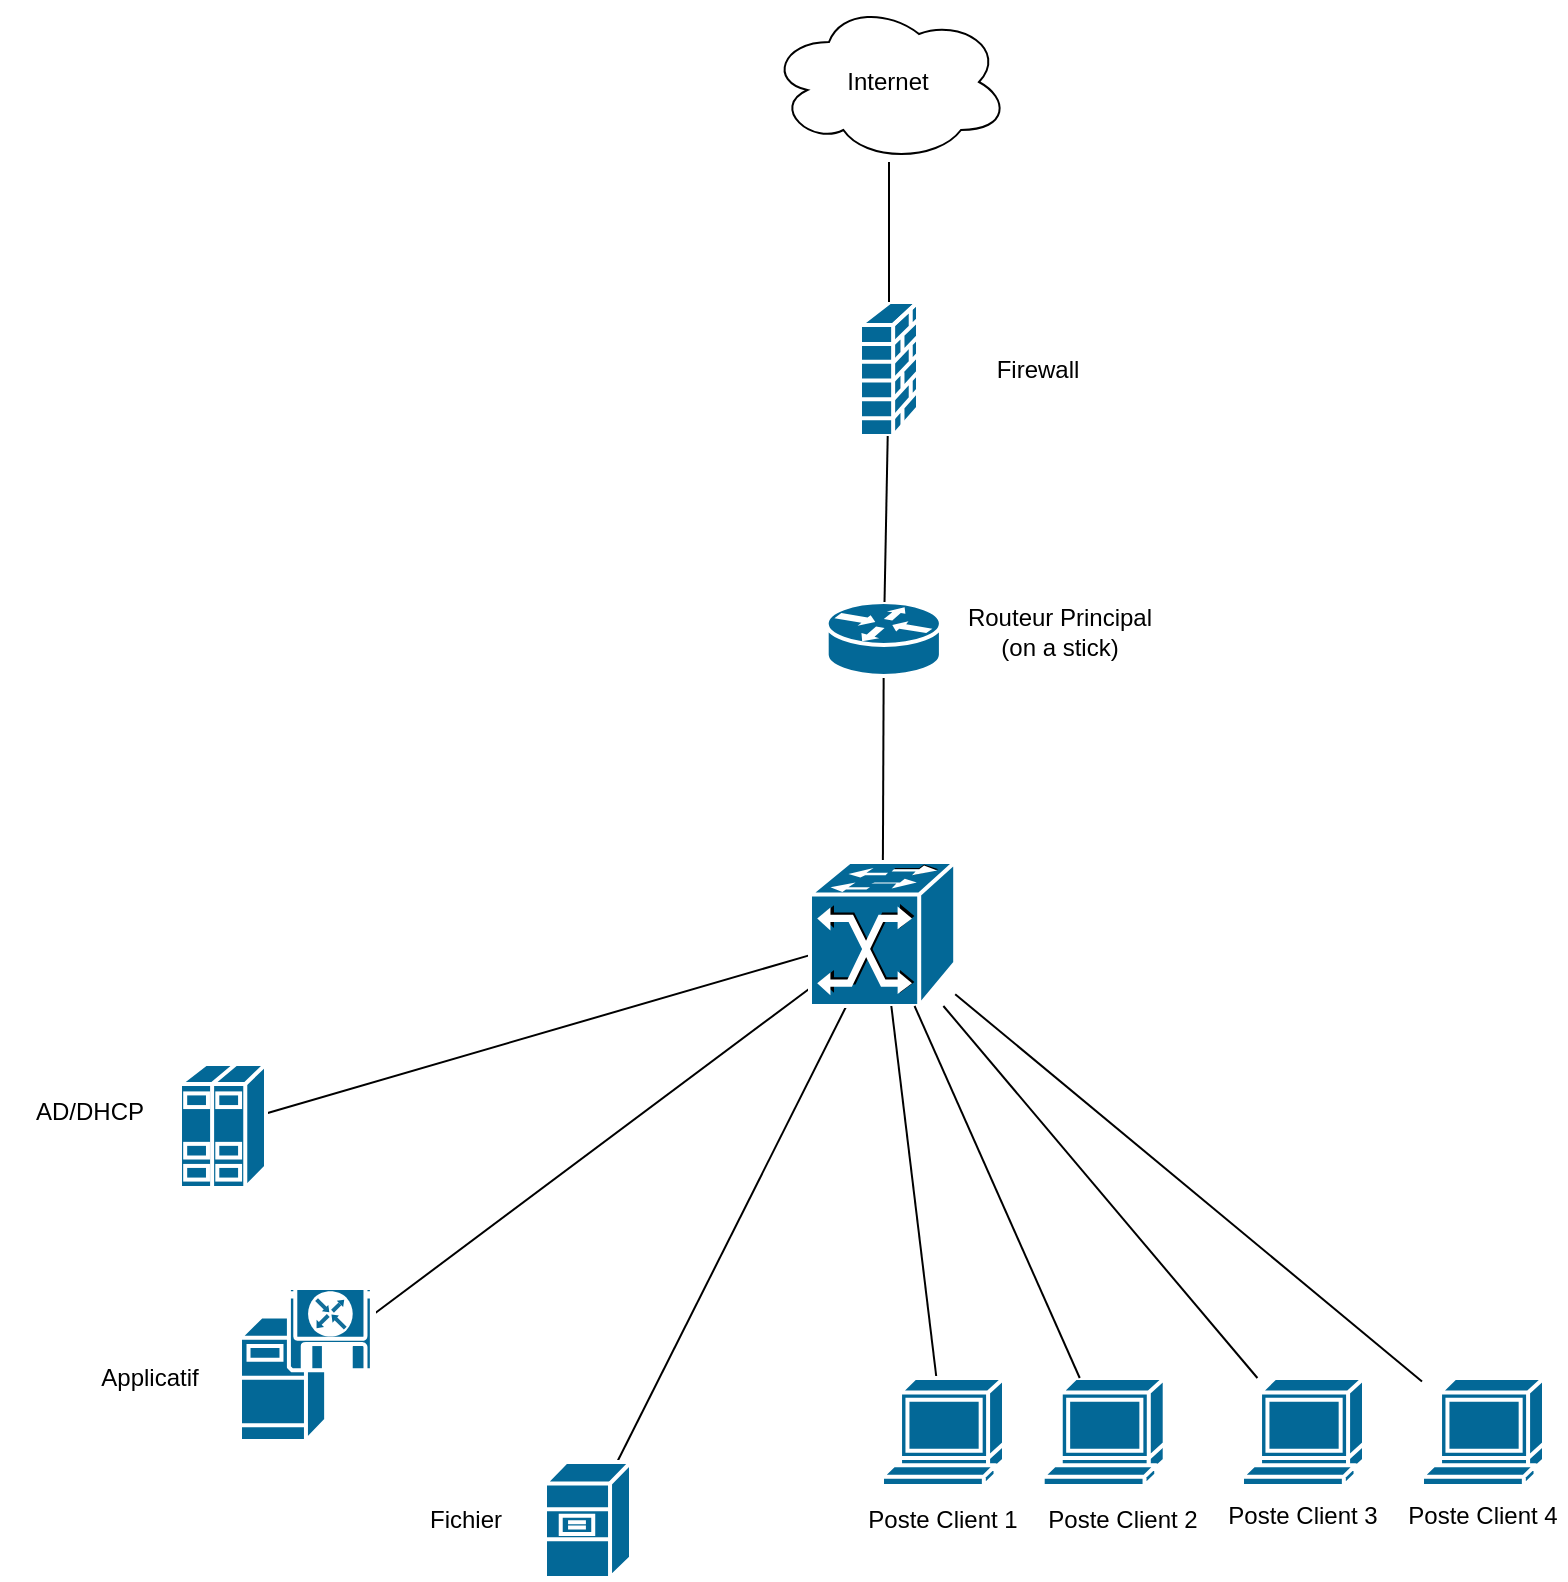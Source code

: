<mxfile version="24.4.9" type="device">
  <diagram name="Page-1" id="756pEB9OGKHFzSsXCOM7">
    <mxGraphModel dx="989" dy="539" grid="1" gridSize="10" guides="1" tooltips="1" connect="1" arrows="1" fold="1" page="1" pageScale="1" pageWidth="850" pageHeight="1100" math="0" shadow="0">
      <root>
        <mxCell id="0" />
        <mxCell id="1" parent="0" />
        <mxCell id="6dxMbciyXuF5wA4XckZO-15" value="AD/DHCP" style="text;html=1;align=center;verticalAlign=middle;whiteSpace=wrap;rounded=0;" vertex="1" parent="1">
          <mxGeometry x="20" y="580" width="90" height="30" as="geometry" />
        </mxCell>
        <mxCell id="6dxMbciyXuF5wA4XckZO-17" value="Fichier" style="text;html=1;align=center;verticalAlign=middle;whiteSpace=wrap;rounded=0;" vertex="1" parent="1">
          <mxGeometry x="220.0" y="784" width="65.5" height="30" as="geometry" />
        </mxCell>
        <mxCell id="6dxMbciyXuF5wA4XckZO-19" value="Applicatif" style="text;html=1;align=center;verticalAlign=middle;whiteSpace=wrap;rounded=0;" vertex="1" parent="1">
          <mxGeometry x="60" y="712.5" width="70" height="30" as="geometry" />
        </mxCell>
        <mxCell id="6dxMbciyXuF5wA4XckZO-23" value="Firewall" style="text;html=1;align=center;verticalAlign=middle;whiteSpace=wrap;rounded=0;" vertex="1" parent="1">
          <mxGeometry x="490.45" y="208.5" width="98.3" height="30" as="geometry" />
        </mxCell>
        <mxCell id="6dxMbciyXuF5wA4XckZO-24" value="" style="endArrow=none;html=1;rounded=0;" edge="1" parent="1" source="6dxMbciyXuF5wA4XckZO-36" target="6dxMbciyXuF5wA4XckZO-34">
          <mxGeometry width="50" height="50" relative="1" as="geometry">
            <mxPoint x="573.756" y="590" as="sourcePoint" />
            <mxPoint x="556.928" y="490" as="targetPoint" />
          </mxGeometry>
        </mxCell>
        <mxCell id="6dxMbciyXuF5wA4XckZO-26" value="" style="endArrow=none;html=1;rounded=0;" edge="1" parent="1" source="6dxMbciyXuF5wA4XckZO-40" target="6dxMbciyXuF5wA4XckZO-34">
          <mxGeometry width="50" height="50" relative="1" as="geometry">
            <mxPoint x="259.6" y="562.408" as="sourcePoint" />
            <mxPoint x="305" y="515.25" as="targetPoint" />
          </mxGeometry>
        </mxCell>
        <mxCell id="6dxMbciyXuF5wA4XckZO-27" value="" style="endArrow=none;html=1;rounded=0;" edge="1" parent="1" source="6dxMbciyXuF5wA4XckZO-37" target="6dxMbciyXuF5wA4XckZO-34">
          <mxGeometry width="50" height="50" relative="1" as="geometry">
            <mxPoint x="348.3" y="590" as="sourcePoint" />
            <mxPoint x="320.936" y="532" as="targetPoint" />
          </mxGeometry>
        </mxCell>
        <mxCell id="6dxMbciyXuF5wA4XckZO-31" value="" style="endArrow=none;html=1;rounded=0;" edge="1" parent="1" source="6dxMbciyXuF5wA4XckZO-34" target="6dxMbciyXuF5wA4XckZO-32">
          <mxGeometry width="50" height="50" relative="1" as="geometry">
            <mxPoint x="527.385" y="430" as="sourcePoint" />
            <mxPoint x="478.067" y="369.6" as="targetPoint" />
          </mxGeometry>
        </mxCell>
        <mxCell id="6dxMbciyXuF5wA4XckZO-32" value="" style="shape=mxgraph.cisco.routers.router;sketch=0;html=1;pointerEvents=1;dashed=0;fillColor=#036897;strokeColor=#ffffff;strokeWidth=2;verticalLabelPosition=bottom;verticalAlign=top;align=center;outlineConnect=0;" vertex="1" parent="1">
          <mxGeometry x="433.35" y="340" width="57.1" height="37" as="geometry" />
        </mxCell>
        <mxCell id="6dxMbciyXuF5wA4XckZO-34" value="" style="shape=mxgraph.cisco.switches.atm_fast_gigabit_etherswitch;sketch=0;html=1;pointerEvents=1;dashed=0;fillColor=#036897;strokeColor=#ffffff;strokeWidth=2;verticalLabelPosition=bottom;verticalAlign=top;align=center;outlineConnect=0;" vertex="1" parent="1">
          <mxGeometry x="425" y="470" width="72.6" height="72" as="geometry" />
        </mxCell>
        <mxCell id="6dxMbciyXuF5wA4XckZO-37" value="" style="shape=mxgraph.cisco.servers.software_based_server;sketch=0;html=1;pointerEvents=1;dashed=0;fillColor=#036897;strokeColor=#ffffff;strokeWidth=2;verticalLabelPosition=bottom;verticalAlign=top;align=center;outlineConnect=0;" vertex="1" parent="1">
          <mxGeometry x="140.0" y="682.5" width="67" height="77" as="geometry" />
        </mxCell>
        <mxCell id="6dxMbciyXuF5wA4XckZO-36" value="" style="shape=mxgraph.cisco.servers.file_server;sketch=0;html=1;pointerEvents=1;dashed=0;fillColor=#036897;strokeColor=#ffffff;strokeWidth=2;verticalLabelPosition=bottom;verticalAlign=top;align=center;outlineConnect=0;" vertex="1" parent="1">
          <mxGeometry x="292.5" y="770" width="43" height="58" as="geometry" />
        </mxCell>
        <mxCell id="6dxMbciyXuF5wA4XckZO-40" value="" style="shape=mxgraph.cisco.servers.standard_host;sketch=0;html=1;pointerEvents=1;dashed=0;fillColor=#036897;strokeColor=#ffffff;strokeWidth=2;verticalLabelPosition=bottom;verticalAlign=top;align=center;outlineConnect=0;" vertex="1" parent="1">
          <mxGeometry x="110.0" y="570.998" width="43" height="62" as="geometry" />
        </mxCell>
        <mxCell id="6dxMbciyXuF5wA4XckZO-45" value="" style="shape=mxgraph.cisco.security.firewall;sketch=0;html=1;pointerEvents=1;dashed=0;fillColor=#036897;strokeColor=#ffffff;strokeWidth=2;verticalLabelPosition=bottom;verticalAlign=top;align=center;outlineConnect=0;" vertex="1" parent="1">
          <mxGeometry x="450" y="190" width="29" height="67" as="geometry" />
        </mxCell>
        <mxCell id="6dxMbciyXuF5wA4XckZO-46" value="" style="endArrow=none;html=1;rounded=0;" edge="1" parent="1" source="6dxMbciyXuF5wA4XckZO-32" target="6dxMbciyXuF5wA4XckZO-45">
          <mxGeometry width="50" height="50" relative="1" as="geometry">
            <mxPoint x="360" y="330" as="sourcePoint" />
            <mxPoint x="410" y="280" as="targetPoint" />
          </mxGeometry>
        </mxCell>
        <mxCell id="6dxMbciyXuF5wA4XckZO-47" value="Routeur Principal (on a stick)" style="text;html=1;align=center;verticalAlign=middle;whiteSpace=wrap;rounded=0;" vertex="1" parent="1">
          <mxGeometry x="494.6" y="340" width="110.45" height="30" as="geometry" />
        </mxCell>
        <mxCell id="6dxMbciyXuF5wA4XckZO-48" value="" style="ellipse;shape=cloud;whiteSpace=wrap;html=1;" vertex="1" parent="1">
          <mxGeometry x="404.5" y="40" width="120" height="80" as="geometry" />
        </mxCell>
        <mxCell id="6dxMbciyXuF5wA4XckZO-49" value="Internet" style="text;html=1;align=center;verticalAlign=middle;whiteSpace=wrap;rounded=0;" vertex="1" parent="1">
          <mxGeometry x="415.35" y="65" width="98.3" height="30" as="geometry" />
        </mxCell>
        <mxCell id="6dxMbciyXuF5wA4XckZO-50" value="" style="endArrow=none;html=1;rounded=0;labelBackgroundColor=#FFFFFF;" edge="1" parent="1" source="6dxMbciyXuF5wA4XckZO-45" target="6dxMbciyXuF5wA4XckZO-48">
          <mxGeometry width="50" height="50" relative="1" as="geometry">
            <mxPoint x="190" y="230" as="sourcePoint" />
            <mxPoint x="240" y="180" as="targetPoint" />
          </mxGeometry>
        </mxCell>
        <mxCell id="6dxMbciyXuF5wA4XckZO-52" value="" style="endArrow=none;html=1;rounded=0;" edge="1" parent="1" source="6dxMbciyXuF5wA4XckZO-54" target="6dxMbciyXuF5wA4XckZO-34">
          <mxGeometry width="50" height="50" relative="1" as="geometry">
            <mxPoint x="344" y="860" as="sourcePoint" />
            <mxPoint x="336.423" y="532" as="targetPoint" />
          </mxGeometry>
        </mxCell>
        <mxCell id="6dxMbciyXuF5wA4XckZO-53" value="" style="endArrow=none;html=1;rounded=0;" edge="1" parent="1" source="6dxMbciyXuF5wA4XckZO-55" target="6dxMbciyXuF5wA4XckZO-34">
          <mxGeometry width="50" height="50" relative="1" as="geometry">
            <mxPoint x="540" y="830" as="sourcePoint" />
            <mxPoint x="420" y="670" as="targetPoint" />
          </mxGeometry>
        </mxCell>
        <mxCell id="6dxMbciyXuF5wA4XckZO-54" value="" style="shape=mxgraph.cisco.computers_and_peripherals.terminal;sketch=0;html=1;pointerEvents=1;dashed=0;fillColor=#036897;strokeColor=#ffffff;strokeWidth=2;verticalLabelPosition=bottom;verticalAlign=top;align=center;outlineConnect=0;" vertex="1" parent="1">
          <mxGeometry x="461" y="728" width="61" height="54" as="geometry" />
        </mxCell>
        <mxCell id="6dxMbciyXuF5wA4XckZO-55" value="" style="shape=mxgraph.cisco.computers_and_peripherals.terminal;sketch=0;html=1;pointerEvents=1;dashed=0;fillColor=#036897;strokeColor=#ffffff;strokeWidth=2;verticalLabelPosition=bottom;verticalAlign=top;align=center;outlineConnect=0;" vertex="1" parent="1">
          <mxGeometry x="731" y="728" width="61" height="54" as="geometry" />
        </mxCell>
        <mxCell id="6dxMbciyXuF5wA4XckZO-56" value="Poste Client 1" style="text;html=1;align=center;verticalAlign=middle;whiteSpace=wrap;rounded=0;" vertex="1" parent="1">
          <mxGeometry x="450" y="784" width="83" height="30" as="geometry" />
        </mxCell>
        <mxCell id="6dxMbciyXuF5wA4XckZO-57" value="Poste Client 4" style="text;html=1;align=center;verticalAlign=middle;whiteSpace=wrap;rounded=0;" vertex="1" parent="1">
          <mxGeometry x="720" y="782" width="83" height="30" as="geometry" />
        </mxCell>
        <mxCell id="6dxMbciyXuF5wA4XckZO-58" value="" style="shape=mxgraph.cisco.computers_and_peripherals.terminal;sketch=0;html=1;pointerEvents=1;dashed=0;fillColor=#036897;strokeColor=#ffffff;strokeWidth=2;verticalLabelPosition=bottom;verticalAlign=top;align=center;outlineConnect=0;" vertex="1" parent="1">
          <mxGeometry x="541.35" y="728" width="61" height="54" as="geometry" />
        </mxCell>
        <mxCell id="6dxMbciyXuF5wA4XckZO-59" value="" style="endArrow=none;html=1;rounded=0;" edge="1" parent="1" source="6dxMbciyXuF5wA4XckZO-58" target="6dxMbciyXuF5wA4XckZO-34">
          <mxGeometry width="50" height="50" relative="1" as="geometry">
            <mxPoint x="400" y="680" as="sourcePoint" />
            <mxPoint x="350" y="540" as="targetPoint" />
          </mxGeometry>
        </mxCell>
        <mxCell id="6dxMbciyXuF5wA4XckZO-60" value="Poste Client 2" style="text;html=1;align=center;verticalAlign=middle;whiteSpace=wrap;rounded=0;" vertex="1" parent="1">
          <mxGeometry x="540" y="784" width="83" height="30" as="geometry" />
        </mxCell>
        <mxCell id="6dxMbciyXuF5wA4XckZO-61" value="" style="endArrow=none;html=1;rounded=0;" edge="1" parent="1" source="6dxMbciyXuF5wA4XckZO-62" target="6dxMbciyXuF5wA4XckZO-34">
          <mxGeometry width="50" height="50" relative="1" as="geometry">
            <mxPoint x="500" y="810" as="sourcePoint" />
            <mxPoint x="359" y="542" as="targetPoint" />
          </mxGeometry>
        </mxCell>
        <mxCell id="6dxMbciyXuF5wA4XckZO-62" value="" style="shape=mxgraph.cisco.computers_and_peripherals.terminal;sketch=0;html=1;pointerEvents=1;dashed=0;fillColor=#036897;strokeColor=#ffffff;strokeWidth=2;verticalLabelPosition=bottom;verticalAlign=top;align=center;outlineConnect=0;" vertex="1" parent="1">
          <mxGeometry x="641" y="728" width="61" height="54" as="geometry" />
        </mxCell>
        <mxCell id="6dxMbciyXuF5wA4XckZO-64" value="Poste Client 3" style="text;html=1;align=center;verticalAlign=middle;whiteSpace=wrap;rounded=0;" vertex="1" parent="1">
          <mxGeometry x="630" y="782" width="83" height="30" as="geometry" />
        </mxCell>
      </root>
    </mxGraphModel>
  </diagram>
</mxfile>
